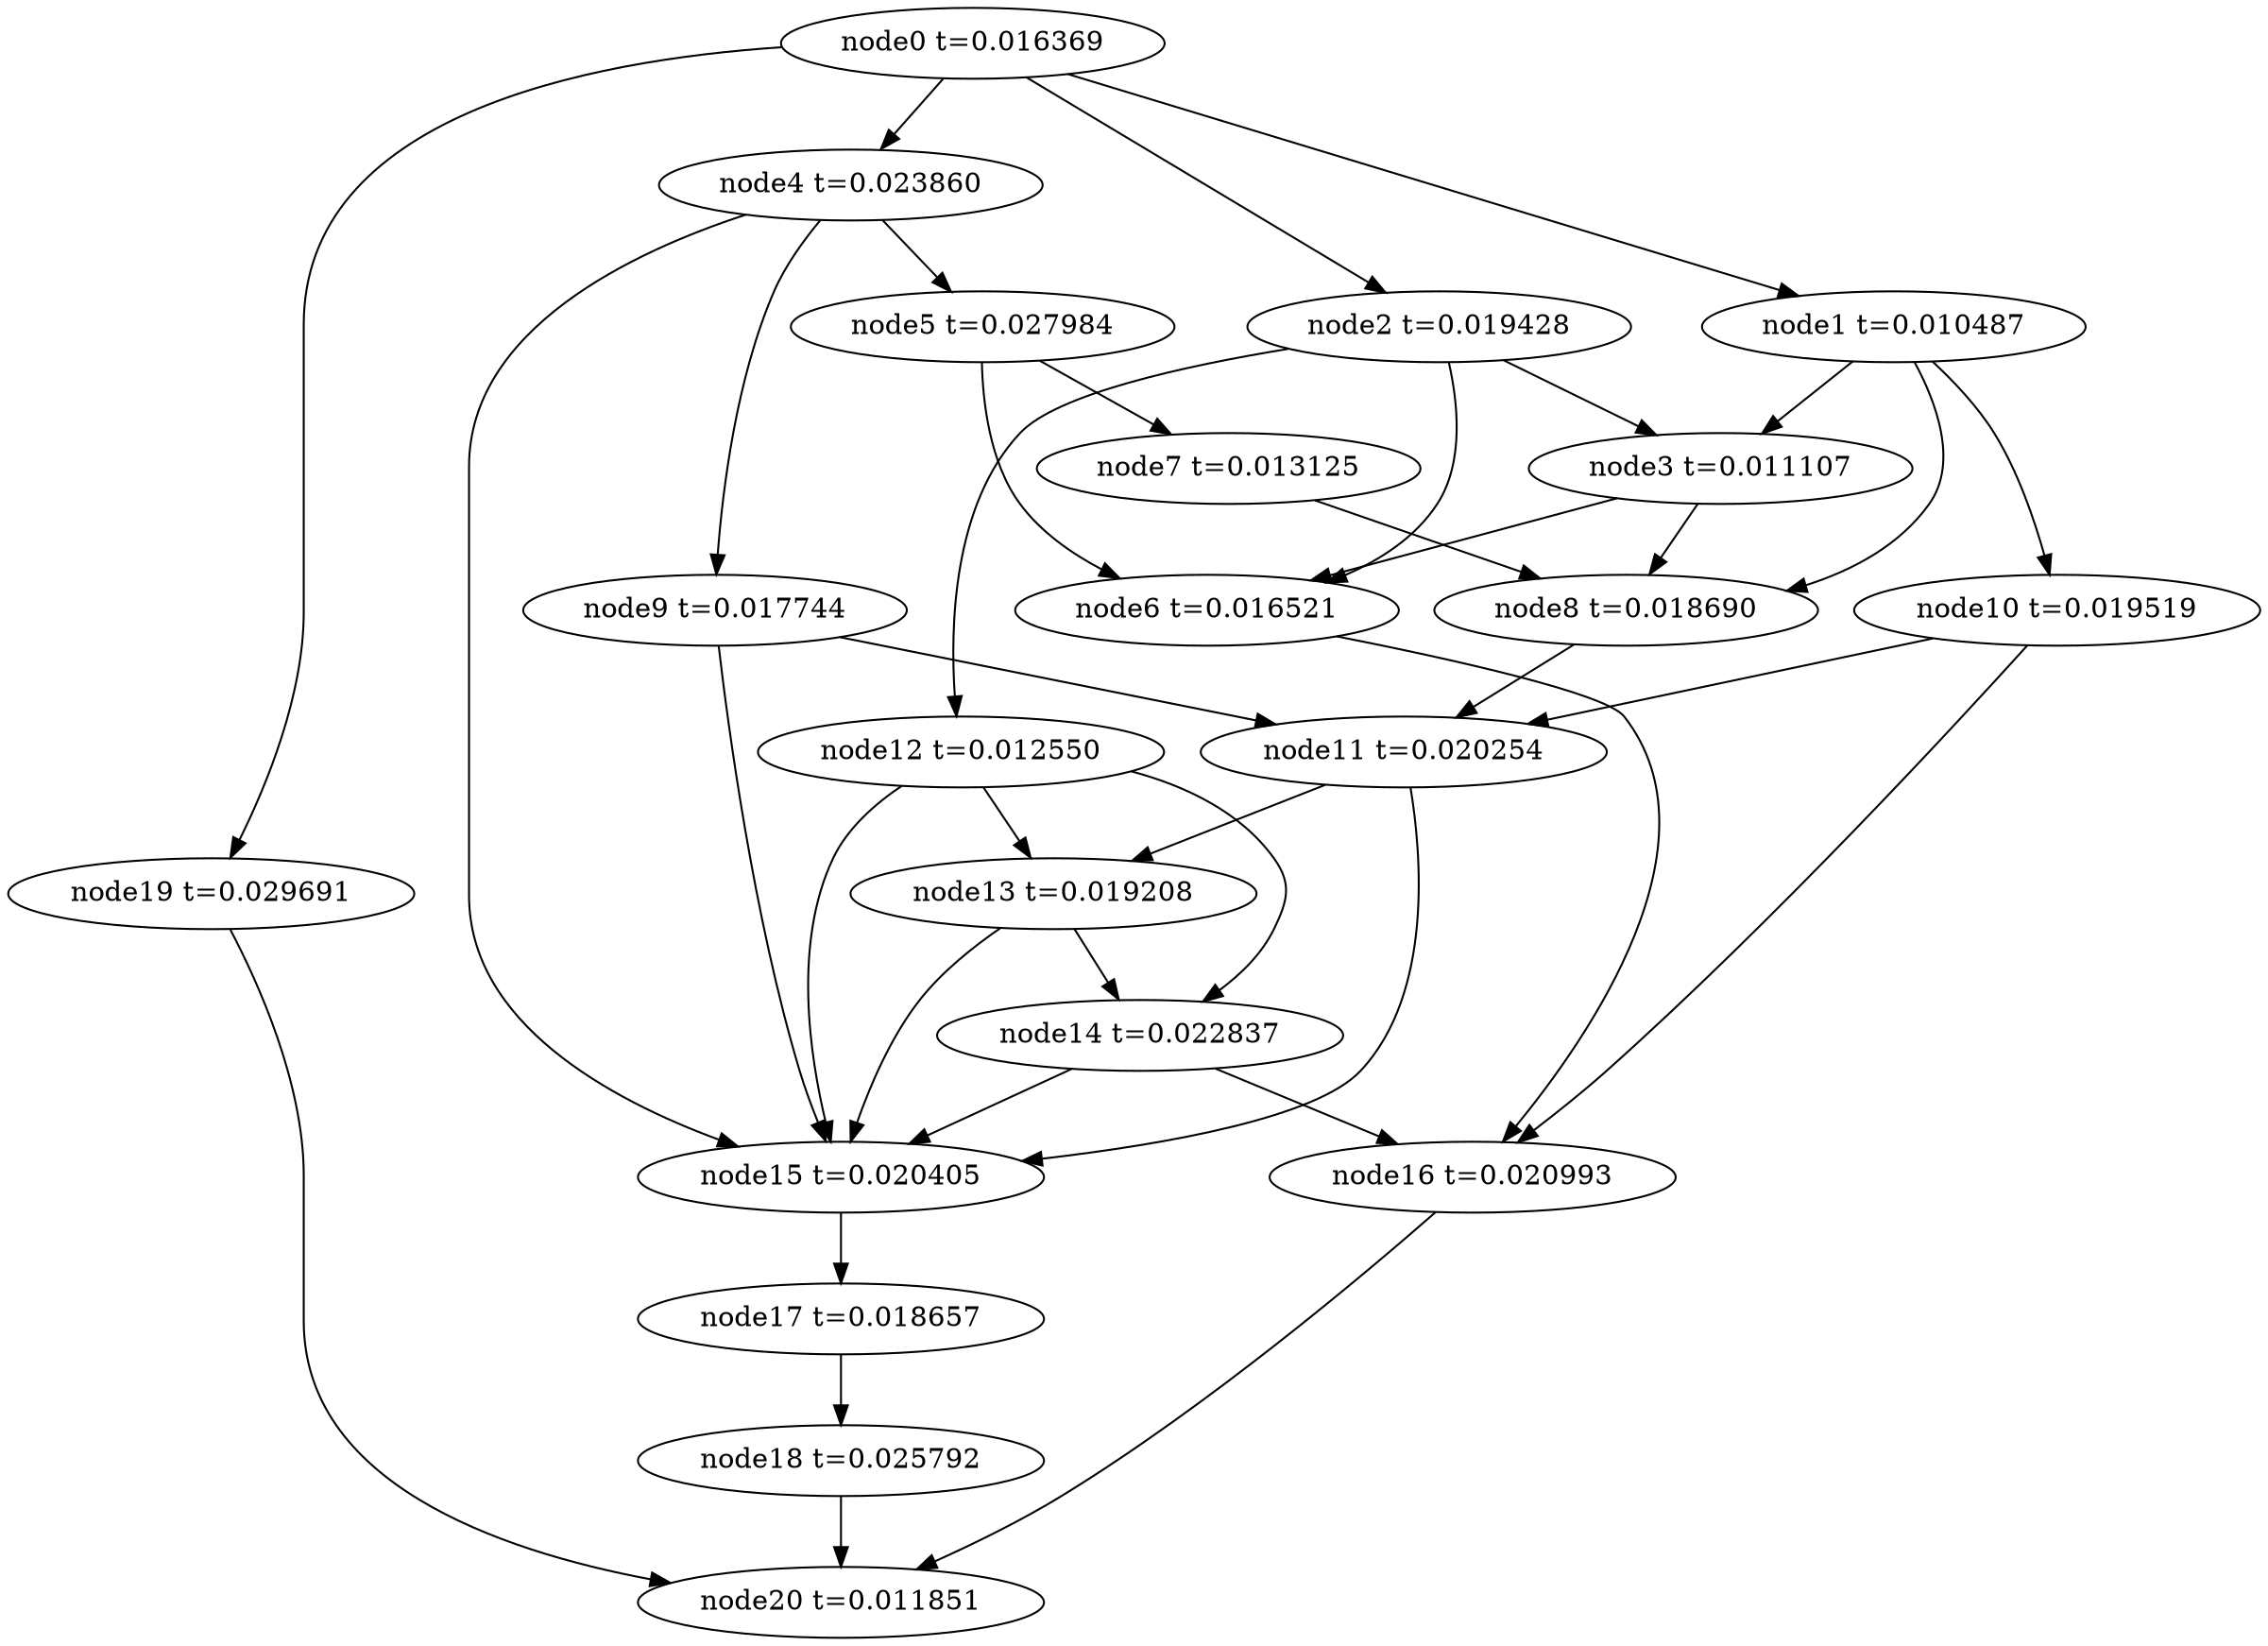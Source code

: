 digraph g{
	node20[label="node20 t=0.011851"]
	node19 -> node20
	node19[label="node19 t=0.029691"];
	node18 -> node20
	node18[label="node18 t=0.025792"];
	node17 -> node18
	node17[label="node17 t=0.018657"];
	node16 -> node20
	node16[label="node16 t=0.020993"];
	node15 -> node17
	node15[label="node15 t=0.020405"];
	node14 -> node16
	node14 -> node15
	node14[label="node14 t=0.022837"];
	node13 -> node15
	node13 -> node14
	node13[label="node13 t=0.019208"];
	node12 -> node15
	node12 -> node14
	node12 -> node13
	node12[label="node12 t=0.012550"];
	node11 -> node15
	node11 -> node13
	node11[label="node11 t=0.020254"];
	node10 -> node16
	node10 -> node11
	node10[label="node10 t=0.019519"];
	node9 -> node15
	node9 -> node11
	node9[label="node9 t=0.017744"];
	node8 -> node11
	node8[label="node8 t=0.018690"];
	node7 -> node8
	node7[label="node7 t=0.013125"];
	node6 -> node16
	node6[label="node6 t=0.016521"];
	node5 -> node7
	node5 -> node6
	node5[label="node5 t=0.027984"];
	node4 -> node15
	node4 -> node9
	node4 -> node5
	node4[label="node4 t=0.023860"];
	node3 -> node8
	node3 -> node6
	node3[label="node3 t=0.011107"];
	node2 -> node12
	node2 -> node6
	node2 -> node3
	node2[label="node2 t=0.019428"];
	node1 -> node10
	node1 -> node8
	node1 -> node3
	node1[label="node1 t=0.010487"];
	node0 -> node19
	node0 -> node4
	node0 -> node2
	node0 -> node1
	node0[label="node0 t=0.016369"];
}
